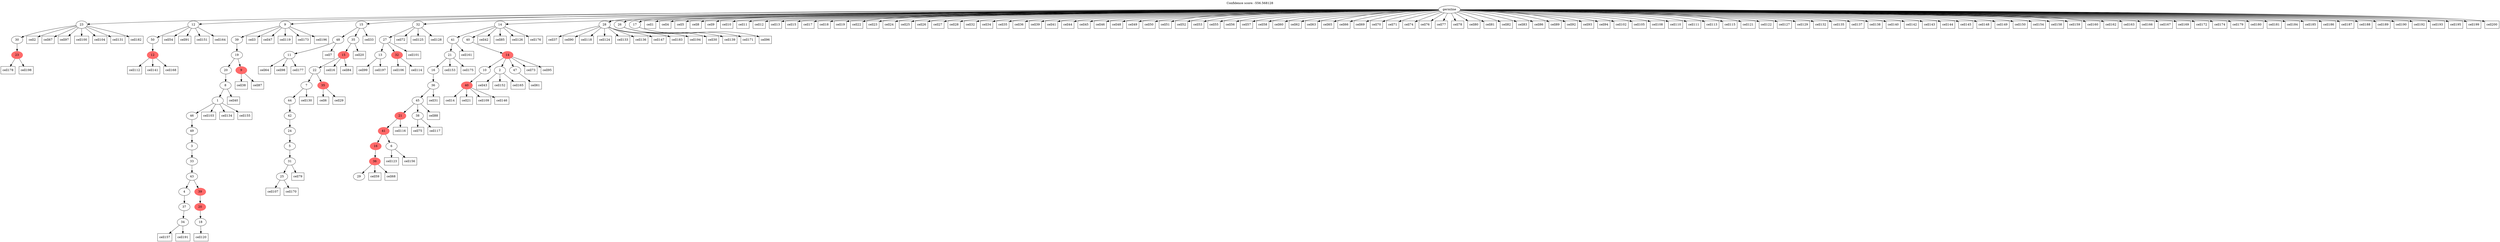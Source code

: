 digraph g {
	"61" -> "62";
	"62" [color=indianred1, style=filled, label="23"];
	"60" -> "61";
	"61" [label="30"];
	"57" -> "58";
	"58" [color=indianred1, style=filled, label="12"];
	"56" -> "57";
	"57" [label="50"];
	"53" -> "54";
	"54" [label="34"];
	"52" -> "53";
	"53" [label="37"];
	"50" -> "51";
	"51" [label="18"];
	"49" -> "50";
	"50" [color=indianred1, style=filled, label="20"];
	"48" -> "49";
	"49" [color=indianred1, style=filled, label="39"];
	"48" -> "52";
	"52" [label="4"];
	"47" -> "48";
	"48" [label="43"];
	"46" -> "47";
	"47" [label="33"];
	"45" -> "46";
	"46" [label="3"];
	"44" -> "45";
	"45" [label="49"];
	"43" -> "44";
	"44" [label="46"];
	"42" -> "43";
	"43" [label="1"];
	"41" -> "42";
	"42" [label="8"];
	"40" -> "41";
	"41" [label="20"];
	"40" -> "55";
	"55" [color=indianred1, style=filled, label="9"];
	"39" -> "40";
	"40" [label="19"];
	"38" -> "39";
	"39" [label="39"];
	"36" -> "37";
	"37" [label="11"];
	"33" -> "34";
	"34" [label="25"];
	"32" -> "33";
	"33" [label="31"];
	"31" -> "32";
	"32" [label="5"];
	"30" -> "31";
	"31" [label="24"];
	"29" -> "30";
	"30" [label="42"];
	"28" -> "29";
	"29" [label="44"];
	"27" -> "28";
	"28" [label="7"];
	"27" -> "35";
	"35" [color=indianred1, style=filled, label="35"];
	"26" -> "27";
	"27" [label="22"];
	"25" -> "26";
	"26" [color=indianred1, style=filled, label="15"];
	"24" -> "25";
	"25" [label="35"];
	"24" -> "36";
	"36" [label="48"];
	"21" -> "22";
	"22" [label="13"];
	"21" -> "23";
	"23" [color=indianred1, style=filled, label="32"];
	"20" -> "21";
	"21" [label="27"];
	"17" -> "18";
	"18" [label="29"];
	"16" -> "17";
	"17" [color=indianred1, style=filled, label="36"];
	"15" -> "16";
	"16" [color=indianred1, style=filled, label="16"];
	"15" -> "19";
	"19" [label="6"];
	"14" -> "15";
	"15" [color=indianred1, style=filled, label="41"];
	"12" -> "13";
	"13" [label="38"];
	"12" -> "14";
	"14" [color=indianred1, style=filled, label="21"];
	"11" -> "12";
	"12" [label="45"];
	"10" -> "11";
	"11" [label="36"];
	"9" -> "10";
	"10" [label="16"];
	"8" -> "9";
	"9" [label="21"];
	"5" -> "6";
	"6" [color=indianred1, style=filled, label="40"];
	"3" -> "4";
	"4" [label="2"];
	"3" -> "5";
	"5" [label="10"];
	"3" -> "7";
	"7" [label="47"];
	"2" -> "3";
	"3" [color=indianred1, style=filled, label="14"];
	"1" -> "2";
	"2" [label="40"];
	"1" -> "8";
	"8" [label="41"];
	"0" -> "1";
	"1" [label="14"];
	"0" -> "20";
	"20" [label="32"];
	"0" -> "24";
	"24" [label="15"];
	"0" -> "38";
	"38" [label="9"];
	"0" -> "56";
	"56" [label="12"];
	"0" -> "59";
	"59" [label="28"];
	"0" -> "60";
	"60" [label="23"];
	"0" -> "63";
	"63" [label="26"];
	"0" -> "64";
	"64" [label="17"];
	"0" [label="germline"];
	"0" -> "cell1";
	"cell1" [shape=box];
	"60" -> "cell2";
	"cell2" [shape=box];
	"38" -> "cell3";
	"cell3" [shape=box];
	"0" -> "cell4";
	"cell4" [shape=box];
	"0" -> "cell5";
	"cell5" [shape=box];
	"35" -> "cell6";
	"cell6" [shape=box];
	"36" -> "cell7";
	"cell7" [shape=box];
	"0" -> "cell8";
	"cell8" [shape=box];
	"0" -> "cell9";
	"cell9" [shape=box];
	"0" -> "cell10";
	"cell10" [shape=box];
	"0" -> "cell11";
	"cell11" [shape=box];
	"0" -> "cell12";
	"cell12" [shape=box];
	"0" -> "cell13";
	"cell13" [shape=box];
	"6" -> "cell14";
	"cell14" [shape=box];
	"0" -> "cell15";
	"cell15" [shape=box];
	"26" -> "cell16";
	"cell16" [shape=box];
	"0" -> "cell17";
	"cell17" [shape=box];
	"0" -> "cell18";
	"cell18" [shape=box];
	"0" -> "cell19";
	"cell19" [shape=box];
	"25" -> "cell20";
	"cell20" [shape=box];
	"6" -> "cell21";
	"cell21" [shape=box];
	"0" -> "cell22";
	"cell22" [shape=box];
	"0" -> "cell23";
	"cell23" [shape=box];
	"0" -> "cell24";
	"cell24" [shape=box];
	"0" -> "cell25";
	"cell25" [shape=box];
	"0" -> "cell26";
	"cell26" [shape=box];
	"0" -> "cell27";
	"cell27" [shape=box];
	"0" -> "cell28";
	"cell28" [shape=box];
	"35" -> "cell29";
	"cell29" [shape=box];
	"63" -> "cell30";
	"cell30" [shape=box];
	"11" -> "cell31";
	"cell31" [shape=box];
	"0" -> "cell32";
	"cell32" [shape=box];
	"24" -> "cell33";
	"cell33" [shape=box];
	"0" -> "cell34";
	"cell34" [shape=box];
	"0" -> "cell35";
	"cell35" [shape=box];
	"0" -> "cell36";
	"cell36" [shape=box];
	"59" -> "cell37";
	"cell37" [shape=box];
	"55" -> "cell38";
	"cell38" [shape=box];
	"0" -> "cell39";
	"cell39" [shape=box];
	"42" -> "cell40";
	"cell40" [shape=box];
	"0" -> "cell41";
	"cell41" [shape=box];
	"1" -> "cell42";
	"cell42" [shape=box];
	"4" -> "cell43";
	"cell43" [shape=box];
	"0" -> "cell44";
	"cell44" [shape=box];
	"0" -> "cell45";
	"cell45" [shape=box];
	"0" -> "cell46";
	"cell46" [shape=box];
	"38" -> "cell47";
	"cell47" [shape=box];
	"0" -> "cell48";
	"cell48" [shape=box];
	"0" -> "cell49";
	"cell49" [shape=box];
	"0" -> "cell50";
	"cell50" [shape=box];
	"0" -> "cell51";
	"cell51" [shape=box];
	"0" -> "cell52";
	"cell52" [shape=box];
	"0" -> "cell53";
	"cell53" [shape=box];
	"56" -> "cell54";
	"cell54" [shape=box];
	"0" -> "cell55";
	"cell55" [shape=box];
	"0" -> "cell56";
	"cell56" [shape=box];
	"0" -> "cell57";
	"cell57" [shape=box];
	"0" -> "cell58";
	"cell58" [shape=box];
	"17" -> "cell59";
	"cell59" [shape=box];
	"0" -> "cell60";
	"cell60" [shape=box];
	"7" -> "cell61";
	"cell61" [shape=box];
	"0" -> "cell62";
	"cell62" [shape=box];
	"0" -> "cell63";
	"cell63" [shape=box];
	"37" -> "cell64";
	"cell64" [shape=box];
	"0" -> "cell65";
	"cell65" [shape=box];
	"0" -> "cell66";
	"cell66" [shape=box];
	"60" -> "cell67";
	"cell67" [shape=box];
	"17" -> "cell68";
	"cell68" [shape=box];
	"0" -> "cell69";
	"cell69" [shape=box];
	"0" -> "cell70";
	"cell70" [shape=box];
	"0" -> "cell71";
	"cell71" [shape=box];
	"20" -> "cell72";
	"cell72" [shape=box];
	"3" -> "cell73";
	"cell73" [shape=box];
	"0" -> "cell74";
	"cell74" [shape=box];
	"13" -> "cell75";
	"cell75" [shape=box];
	"0" -> "cell76";
	"cell76" [shape=box];
	"0" -> "cell77";
	"cell77" [shape=box];
	"0" -> "cell78";
	"cell78" [shape=box];
	"33" -> "cell79";
	"cell79" [shape=box];
	"0" -> "cell80";
	"cell80" [shape=box];
	"0" -> "cell81";
	"cell81" [shape=box];
	"0" -> "cell82";
	"cell82" [shape=box];
	"0" -> "cell83";
	"cell83" [shape=box];
	"26" -> "cell84";
	"cell84" [shape=box];
	"1" -> "cell85";
	"cell85" [shape=box];
	"0" -> "cell86";
	"cell86" [shape=box];
	"55" -> "cell87";
	"cell87" [shape=box];
	"12" -> "cell88";
	"cell88" [shape=box];
	"0" -> "cell89";
	"cell89" [shape=box];
	"59" -> "cell90";
	"cell90" [shape=box];
	"56" -> "cell91";
	"cell91" [shape=box];
	"0" -> "cell92";
	"cell92" [shape=box];
	"0" -> "cell93";
	"cell93" [shape=box];
	"0" -> "cell94";
	"cell94" [shape=box];
	"3" -> "cell95";
	"cell95" [shape=box];
	"64" -> "cell96";
	"cell96" [shape=box];
	"60" -> "cell97";
	"cell97" [shape=box];
	"37" -> "cell98";
	"cell98" [shape=box];
	"22" -> "cell99";
	"cell99" [shape=box];
	"60" -> "cell100";
	"cell100" [shape=box];
	"21" -> "cell101";
	"cell101" [shape=box];
	"0" -> "cell102";
	"cell102" [shape=box];
	"43" -> "cell103";
	"cell103" [shape=box];
	"60" -> "cell104";
	"cell104" [shape=box];
	"0" -> "cell105";
	"cell105" [shape=box];
	"23" -> "cell106";
	"cell106" [shape=box];
	"34" -> "cell107";
	"cell107" [shape=box];
	"0" -> "cell108";
	"cell108" [shape=box];
	"6" -> "cell109";
	"cell109" [shape=box];
	"0" -> "cell110";
	"cell110" [shape=box];
	"0" -> "cell111";
	"cell111" [shape=box];
	"58" -> "cell112";
	"cell112" [shape=box];
	"0" -> "cell113";
	"cell113" [shape=box];
	"23" -> "cell114";
	"cell114" [shape=box];
	"0" -> "cell115";
	"cell115" [shape=box];
	"14" -> "cell116";
	"cell116" [shape=box];
	"13" -> "cell117";
	"cell117" [shape=box];
	"59" -> "cell118";
	"cell118" [shape=box];
	"38" -> "cell119";
	"cell119" [shape=box];
	"51" -> "cell120";
	"cell120" [shape=box];
	"0" -> "cell121";
	"cell121" [shape=box];
	"0" -> "cell122";
	"cell122" [shape=box];
	"19" -> "cell123";
	"cell123" [shape=box];
	"59" -> "cell124";
	"cell124" [shape=box];
	"20" -> "cell125";
	"cell125" [shape=box];
	"1" -> "cell126";
	"cell126" [shape=box];
	"0" -> "cell127";
	"cell127" [shape=box];
	"20" -> "cell128";
	"cell128" [shape=box];
	"0" -> "cell129";
	"cell129" [shape=box];
	"28" -> "cell130";
	"cell130" [shape=box];
	"60" -> "cell131";
	"cell131" [shape=box];
	"0" -> "cell132";
	"cell132" [shape=box];
	"59" -> "cell133";
	"cell133" [shape=box];
	"43" -> "cell134";
	"cell134" [shape=box];
	"0" -> "cell135";
	"cell135" [shape=box];
	"59" -> "cell136";
	"cell136" [shape=box];
	"0" -> "cell137";
	"cell137" [shape=box];
	"0" -> "cell138";
	"cell138" [shape=box];
	"63" -> "cell139";
	"cell139" [shape=box];
	"0" -> "cell140";
	"cell140" [shape=box];
	"58" -> "cell141";
	"cell141" [shape=box];
	"0" -> "cell142";
	"cell142" [shape=box];
	"0" -> "cell143";
	"cell143" [shape=box];
	"0" -> "cell144";
	"cell144" [shape=box];
	"0" -> "cell145";
	"cell145" [shape=box];
	"6" -> "cell146";
	"cell146" [shape=box];
	"59" -> "cell147";
	"cell147" [shape=box];
	"0" -> "cell148";
	"cell148" [shape=box];
	"0" -> "cell149";
	"cell149" [shape=box];
	"0" -> "cell150";
	"cell150" [shape=box];
	"56" -> "cell151";
	"cell151" [shape=box];
	"4" -> "cell152";
	"cell152" [shape=box];
	"9" -> "cell153";
	"cell153" [shape=box];
	"0" -> "cell154";
	"cell154" [shape=box];
	"43" -> "cell155";
	"cell155" [shape=box];
	"19" -> "cell156";
	"cell156" [shape=box];
	"54" -> "cell157";
	"cell157" [shape=box];
	"0" -> "cell158";
	"cell158" [shape=box];
	"0" -> "cell159";
	"cell159" [shape=box];
	"0" -> "cell160";
	"cell160" [shape=box];
	"8" -> "cell161";
	"cell161" [shape=box];
	"0" -> "cell162";
	"cell162" [shape=box];
	"0" -> "cell163";
	"cell163" [shape=box];
	"56" -> "cell164";
	"cell164" [shape=box];
	"4" -> "cell165";
	"cell165" [shape=box];
	"0" -> "cell166";
	"cell166" [shape=box];
	"0" -> "cell167";
	"cell167" [shape=box];
	"58" -> "cell168";
	"cell168" [shape=box];
	"0" -> "cell169";
	"cell169" [shape=box];
	"34" -> "cell170";
	"cell170" [shape=box];
	"63" -> "cell171";
	"cell171" [shape=box];
	"0" -> "cell172";
	"cell172" [shape=box];
	"38" -> "cell173";
	"cell173" [shape=box];
	"0" -> "cell174";
	"cell174" [shape=box];
	"9" -> "cell175";
	"cell175" [shape=box];
	"1" -> "cell176";
	"cell176" [shape=box];
	"37" -> "cell177";
	"cell177" [shape=box];
	"62" -> "cell178";
	"cell178" [shape=box];
	"0" -> "cell179";
	"cell179" [shape=box];
	"0" -> "cell180";
	"cell180" [shape=box];
	"0" -> "cell181";
	"cell181" [shape=box];
	"60" -> "cell182";
	"cell182" [shape=box];
	"59" -> "cell183";
	"cell183" [shape=box];
	"0" -> "cell184";
	"cell184" [shape=box];
	"0" -> "cell185";
	"cell185" [shape=box];
	"0" -> "cell186";
	"cell186" [shape=box];
	"0" -> "cell187";
	"cell187" [shape=box];
	"0" -> "cell188";
	"cell188" [shape=box];
	"0" -> "cell189";
	"cell189" [shape=box];
	"0" -> "cell190";
	"cell190" [shape=box];
	"54" -> "cell191";
	"cell191" [shape=box];
	"0" -> "cell192";
	"cell192" [shape=box];
	"0" -> "cell193";
	"cell193" [shape=box];
	"59" -> "cell194";
	"cell194" [shape=box];
	"0" -> "cell195";
	"cell195" [shape=box];
	"38" -> "cell196";
	"cell196" [shape=box];
	"22" -> "cell197";
	"cell197" [shape=box];
	"62" -> "cell198";
	"cell198" [shape=box];
	"0" -> "cell199";
	"cell199" [shape=box];
	"0" -> "cell200";
	"cell200" [shape=box];
	labelloc="t";
	label="Confidence score: -556.568128";
}
